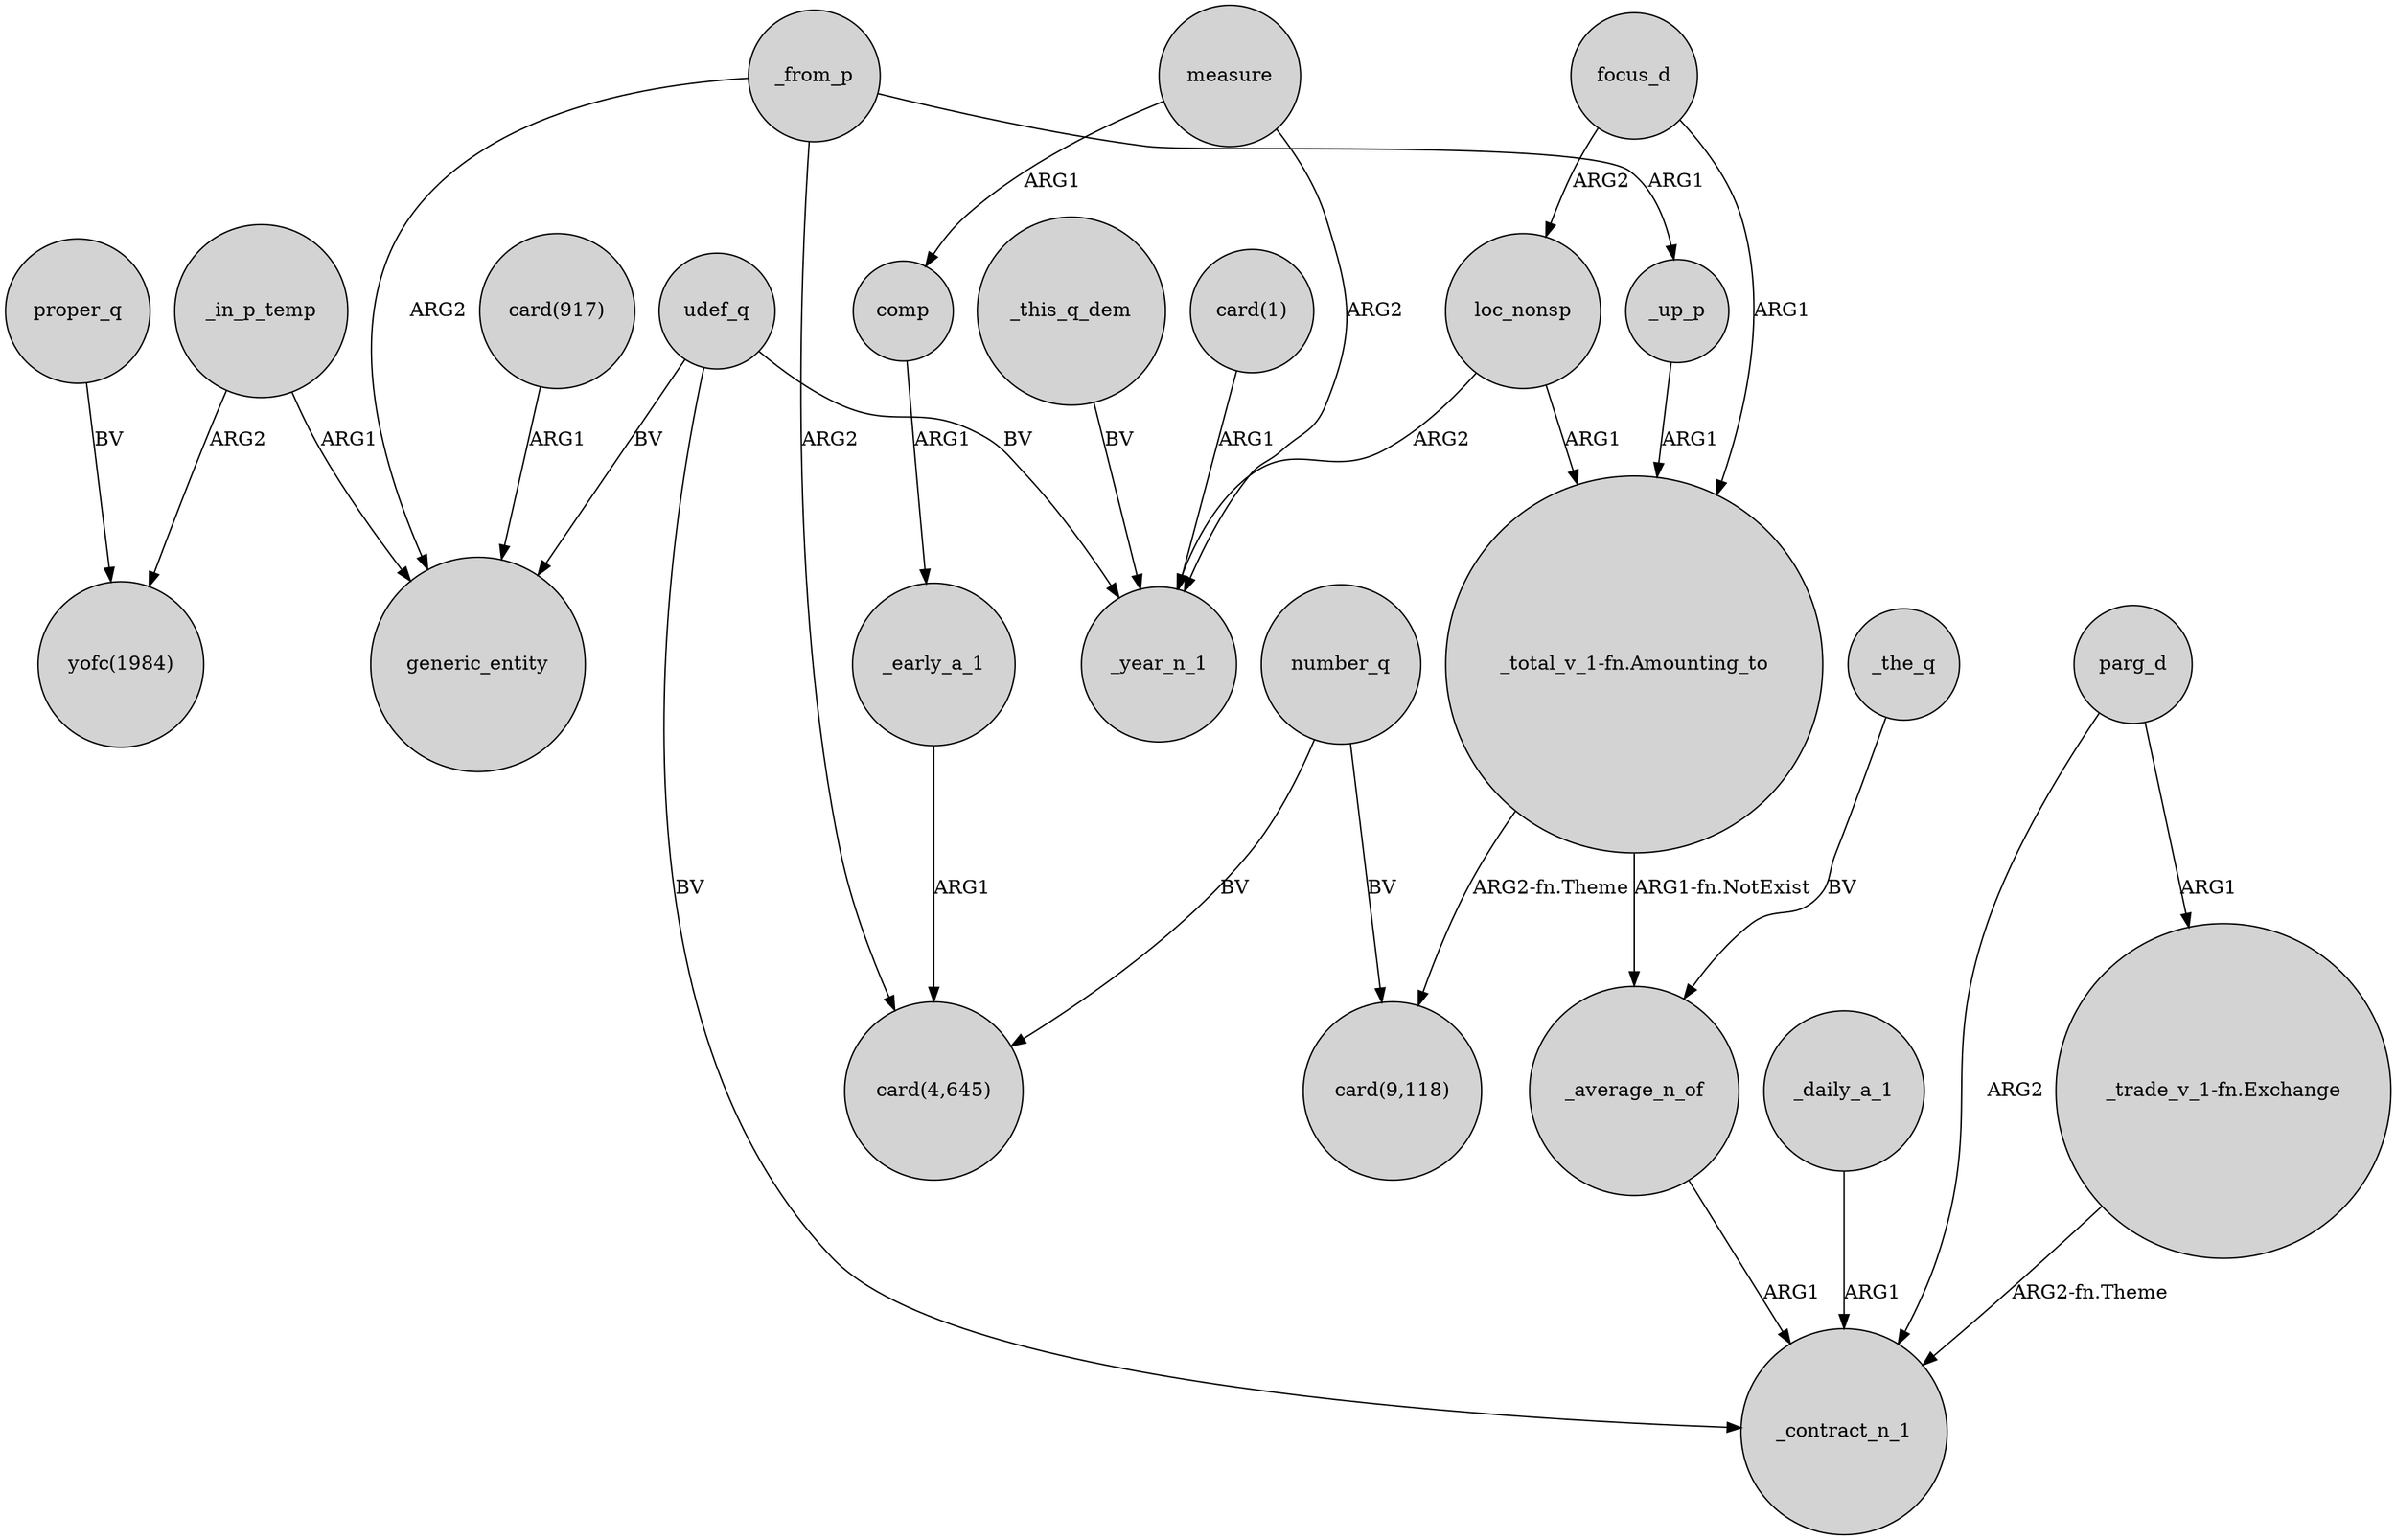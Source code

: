 digraph {
	node [shape=circle style=filled]
	focus_d -> loc_nonsp [label=ARG2]
	_early_a_1 -> "card(4,645)" [label=ARG1]
	"card(917)" -> generic_entity [label=ARG1]
	_daily_a_1 -> _contract_n_1 [label=ARG1]
	udef_q -> generic_entity [label=BV]
	_in_p_temp -> generic_entity [label=ARG1]
	measure -> _year_n_1 [label=ARG2]
	parg_d -> "_trade_v_1-fn.Exchange" [label=ARG1]
	_in_p_temp -> "yofc(1984)" [label=ARG2]
	"_total_v_1-fn.Amounting_to" -> "card(9,118)" [label="ARG2-fn.Theme"]
	_from_p -> _up_p [label=ARG1]
	measure -> comp [label=ARG1]
	_from_p -> generic_entity [label=ARG2]
	proper_q -> "yofc(1984)" [label=BV]
	number_q -> "card(9,118)" [label=BV]
	_up_p -> "_total_v_1-fn.Amounting_to" [label=ARG1]
	_the_q -> _average_n_of [label=BV]
	parg_d -> _contract_n_1 [label=ARG2]
	focus_d -> "_total_v_1-fn.Amounting_to" [label=ARG1]
	loc_nonsp -> _year_n_1 [label=ARG2]
	number_q -> "card(4,645)" [label=BV]
	loc_nonsp -> "_total_v_1-fn.Amounting_to" [label=ARG1]
	"_total_v_1-fn.Amounting_to" -> _average_n_of [label="ARG1-fn.NotExist"]
	_from_p -> "card(4,645)" [label=ARG2]
	"card(1)" -> _year_n_1 [label=ARG1]
	udef_q -> _year_n_1 [label=BV]
	_average_n_of -> _contract_n_1 [label=ARG1]
	udef_q -> _contract_n_1 [label=BV]
	"_trade_v_1-fn.Exchange" -> _contract_n_1 [label="ARG2-fn.Theme"]
	comp -> _early_a_1 [label=ARG1]
	_this_q_dem -> _year_n_1 [label=BV]
}
